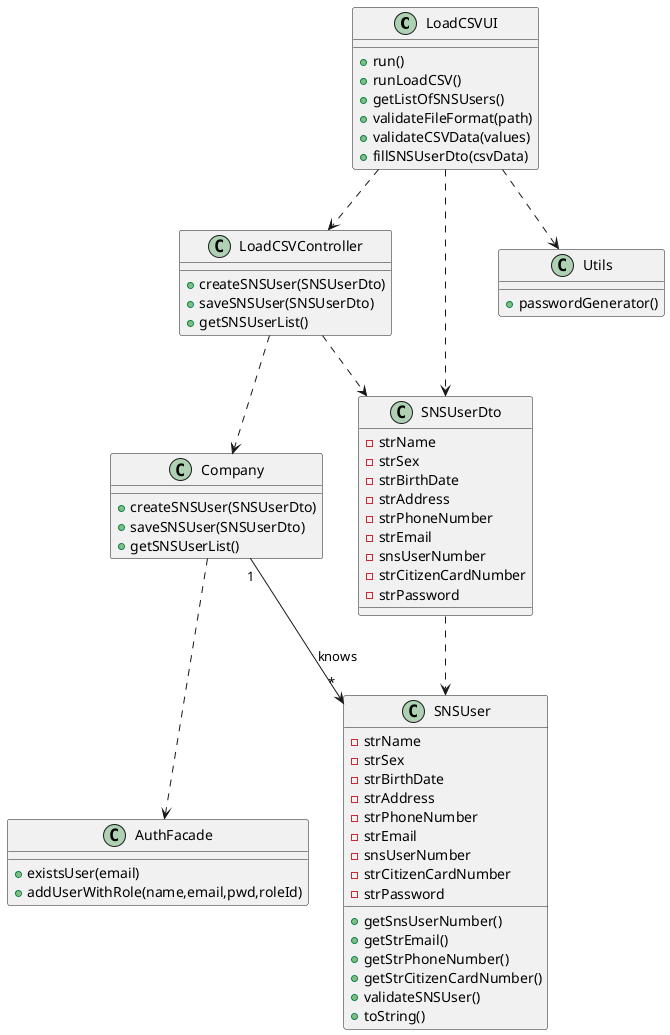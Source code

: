 @startuml
'https://plantuml.com/class-diagram

class LoadCSVUI{
+run()
+runLoadCSV()
+getListOfSNSUsers()
+validateFileFormat(path)
+validateCSVData(values)
+fillSNSUserDto(csvData)
}

class LoadCSVController{
+createSNSUser(SNSUserDto)
+saveSNSUser(SNSUserDto)
+getSNSUserList()
}

class Company{
+createSNSUser(SNSUserDto)
+saveSNSUser(SNSUserDto)
+getSNSUserList()
}

class SNSUserDto{
-strName
-strSex
-strBirthDate
-strAddress
-strPhoneNumber
-strEmail
-snsUserNumber
-strCitizenCardNumber
-strPassword
}

class SNSUser{
-strName
-strSex
-strBirthDate
-strAddress
-strPhoneNumber
-strEmail
-snsUserNumber
-strCitizenCardNumber
-strPassword
+getSnsUserNumber()
+getStrEmail()
+getStrPhoneNumber()
+getStrCitizenCardNumber()
+validateSNSUser()
+toString()
}

class Utils{
+passwordGenerator()
}

class AuthFacade{
+existsUser(email)
+addUserWithRole(name,email,pwd,roleId)
}

LoadCSVUI ..> LoadCSVController
LoadCSVController ..> Company
LoadCSVUI ..> Utils
LoadCSVUI ..> SNSUserDto
LoadCSVController ..> SNSUserDto
SNSUserDto ..> SNSUser
Company "1" -> "*" SNSUser : knows
Company ..> AuthFacade
@enduml